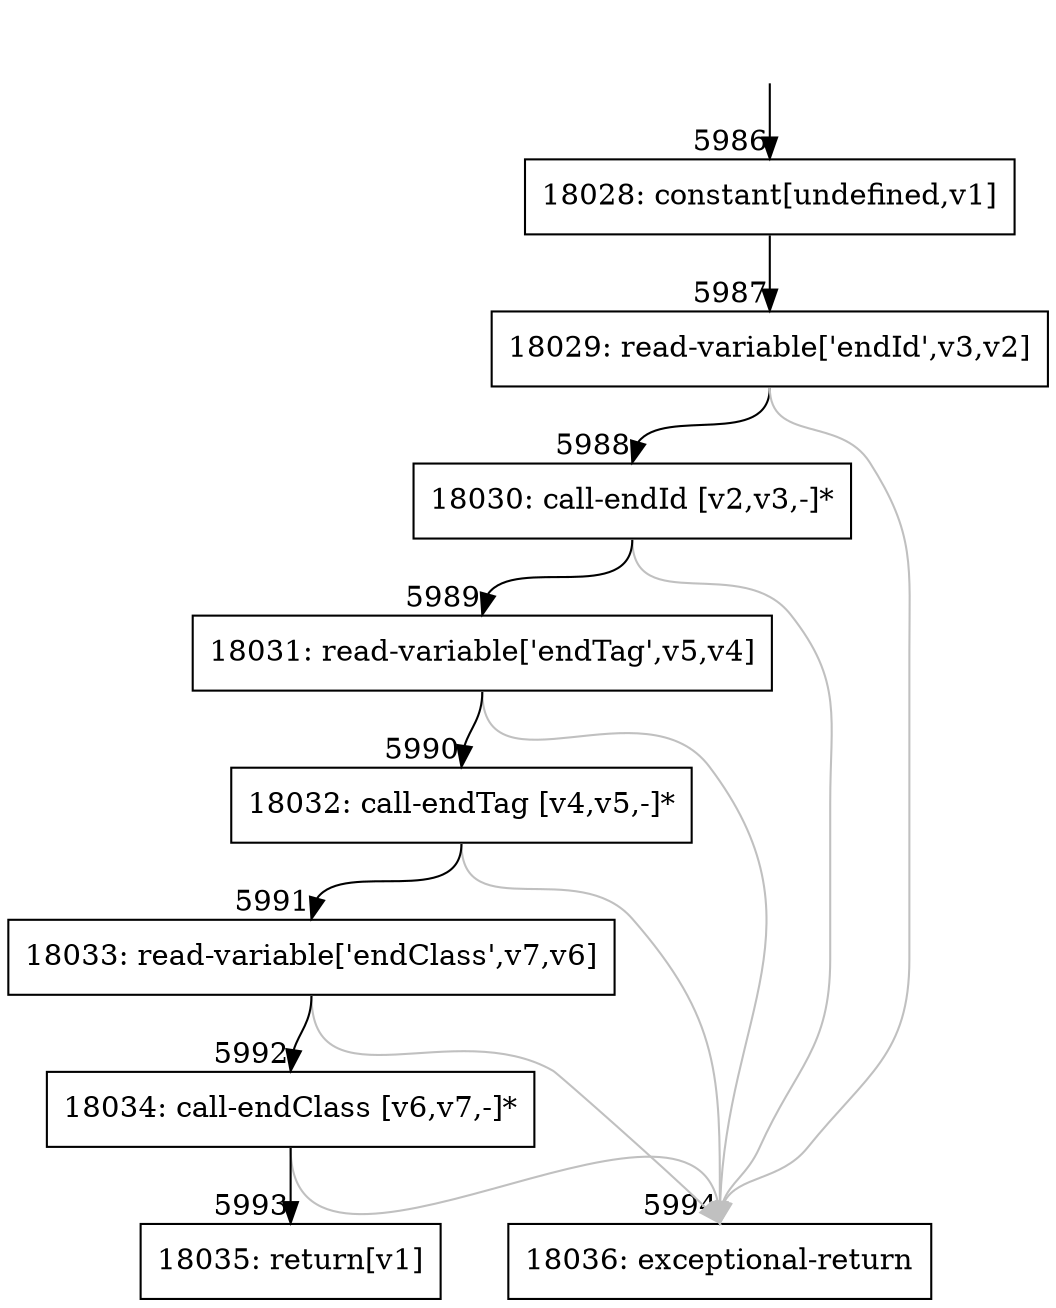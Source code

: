 digraph {
rankdir="TD"
BB_entry412[shape=none,label=""];
BB_entry412 -> BB5986 [tailport=s, headport=n, headlabel="    5986"]
BB5986 [shape=record label="{18028: constant[undefined,v1]}" ] 
BB5986 -> BB5987 [tailport=s, headport=n, headlabel="      5987"]
BB5987 [shape=record label="{18029: read-variable['endId',v3,v2]}" ] 
BB5987 -> BB5988 [tailport=s, headport=n, headlabel="      5988"]
BB5987 -> BB5994 [tailport=s, headport=n, color=gray, headlabel="      5994"]
BB5988 [shape=record label="{18030: call-endId [v2,v3,-]*}" ] 
BB5988 -> BB5989 [tailport=s, headport=n, headlabel="      5989"]
BB5988 -> BB5994 [tailport=s, headport=n, color=gray]
BB5989 [shape=record label="{18031: read-variable['endTag',v5,v4]}" ] 
BB5989 -> BB5990 [tailport=s, headport=n, headlabel="      5990"]
BB5989 -> BB5994 [tailport=s, headport=n, color=gray]
BB5990 [shape=record label="{18032: call-endTag [v4,v5,-]*}" ] 
BB5990 -> BB5991 [tailport=s, headport=n, headlabel="      5991"]
BB5990 -> BB5994 [tailport=s, headport=n, color=gray]
BB5991 [shape=record label="{18033: read-variable['endClass',v7,v6]}" ] 
BB5991 -> BB5992 [tailport=s, headport=n, headlabel="      5992"]
BB5991 -> BB5994 [tailport=s, headport=n, color=gray]
BB5992 [shape=record label="{18034: call-endClass [v6,v7,-]*}" ] 
BB5992 -> BB5993 [tailport=s, headport=n, headlabel="      5993"]
BB5992 -> BB5994 [tailport=s, headport=n, color=gray]
BB5993 [shape=record label="{18035: return[v1]}" ] 
BB5994 [shape=record label="{18036: exceptional-return}" ] 
//#$~ 8699
}
